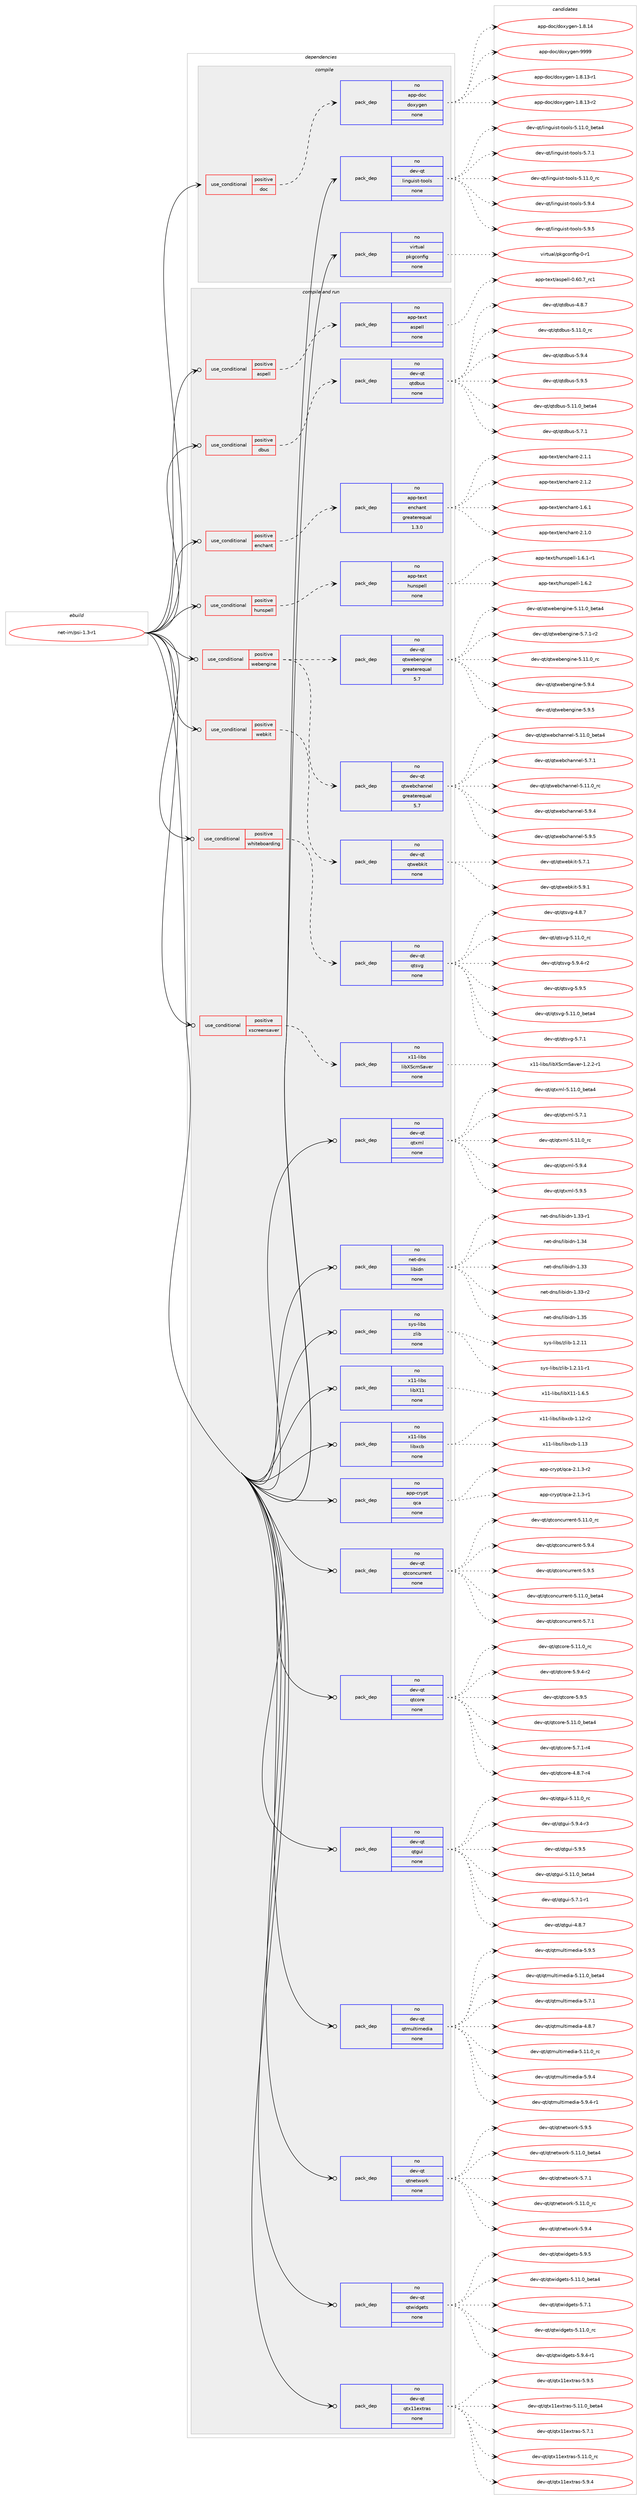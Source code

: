 digraph prolog {

# *************
# Graph options
# *************

newrank=true;
concentrate=true;
compound=true;
graph [rankdir=LR,fontname=Helvetica,fontsize=10,ranksep=1.5];#, ranksep=2.5, nodesep=0.2];
edge  [arrowhead=vee];
node  [fontname=Helvetica,fontsize=10];

# **********
# The ebuild
# **********

subgraph cluster_leftcol {
color=gray;
rank=same;
label=<<i>ebuild</i>>;
id [label="net-im/psi-1.3-r1", color=red, width=4, href="../net-im/psi-1.3-r1.svg"];
}

# ****************
# The dependencies
# ****************

subgraph cluster_midcol {
color=gray;
label=<<i>dependencies</i>>;
subgraph cluster_compile {
fillcolor="#eeeeee";
style=filled;
label=<<i>compile</i>>;
subgraph cond492 {
dependency1451 [label=<<TABLE BORDER="0" CELLBORDER="1" CELLSPACING="0" CELLPADDING="4"><TR><TD ROWSPAN="3" CELLPADDING="10">use_conditional</TD></TR><TR><TD>positive</TD></TR><TR><TD>doc</TD></TR></TABLE>>, shape=none, color=red];
subgraph pack938 {
dependency1452 [label=<<TABLE BORDER="0" CELLBORDER="1" CELLSPACING="0" CELLPADDING="4" WIDTH="220"><TR><TD ROWSPAN="6" CELLPADDING="30">pack_dep</TD></TR><TR><TD WIDTH="110">no</TD></TR><TR><TD>app-doc</TD></TR><TR><TD>doxygen</TD></TR><TR><TD>none</TD></TR><TR><TD></TD></TR></TABLE>>, shape=none, color=blue];
}
dependency1451:e -> dependency1452:w [weight=20,style="dashed",arrowhead="vee"];
}
id:e -> dependency1451:w [weight=20,style="solid",arrowhead="vee"];
subgraph pack939 {
dependency1453 [label=<<TABLE BORDER="0" CELLBORDER="1" CELLSPACING="0" CELLPADDING="4" WIDTH="220"><TR><TD ROWSPAN="6" CELLPADDING="30">pack_dep</TD></TR><TR><TD WIDTH="110">no</TD></TR><TR><TD>dev-qt</TD></TR><TR><TD>linguist-tools</TD></TR><TR><TD>none</TD></TR><TR><TD></TD></TR></TABLE>>, shape=none, color=blue];
}
id:e -> dependency1453:w [weight=20,style="solid",arrowhead="vee"];
subgraph pack940 {
dependency1454 [label=<<TABLE BORDER="0" CELLBORDER="1" CELLSPACING="0" CELLPADDING="4" WIDTH="220"><TR><TD ROWSPAN="6" CELLPADDING="30">pack_dep</TD></TR><TR><TD WIDTH="110">no</TD></TR><TR><TD>virtual</TD></TR><TR><TD>pkgconfig</TD></TR><TR><TD>none</TD></TR><TR><TD></TD></TR></TABLE>>, shape=none, color=blue];
}
id:e -> dependency1454:w [weight=20,style="solid",arrowhead="vee"];
}
subgraph cluster_compileandrun {
fillcolor="#eeeeee";
style=filled;
label=<<i>compile and run</i>>;
subgraph cond493 {
dependency1455 [label=<<TABLE BORDER="0" CELLBORDER="1" CELLSPACING="0" CELLPADDING="4"><TR><TD ROWSPAN="3" CELLPADDING="10">use_conditional</TD></TR><TR><TD>positive</TD></TR><TR><TD>aspell</TD></TR></TABLE>>, shape=none, color=red];
subgraph pack941 {
dependency1456 [label=<<TABLE BORDER="0" CELLBORDER="1" CELLSPACING="0" CELLPADDING="4" WIDTH="220"><TR><TD ROWSPAN="6" CELLPADDING="30">pack_dep</TD></TR><TR><TD WIDTH="110">no</TD></TR><TR><TD>app-text</TD></TR><TR><TD>aspell</TD></TR><TR><TD>none</TD></TR><TR><TD></TD></TR></TABLE>>, shape=none, color=blue];
}
dependency1455:e -> dependency1456:w [weight=20,style="dashed",arrowhead="vee"];
}
id:e -> dependency1455:w [weight=20,style="solid",arrowhead="odotvee"];
subgraph cond494 {
dependency1457 [label=<<TABLE BORDER="0" CELLBORDER="1" CELLSPACING="0" CELLPADDING="4"><TR><TD ROWSPAN="3" CELLPADDING="10">use_conditional</TD></TR><TR><TD>positive</TD></TR><TR><TD>dbus</TD></TR></TABLE>>, shape=none, color=red];
subgraph pack942 {
dependency1458 [label=<<TABLE BORDER="0" CELLBORDER="1" CELLSPACING="0" CELLPADDING="4" WIDTH="220"><TR><TD ROWSPAN="6" CELLPADDING="30">pack_dep</TD></TR><TR><TD WIDTH="110">no</TD></TR><TR><TD>dev-qt</TD></TR><TR><TD>qtdbus</TD></TR><TR><TD>none</TD></TR><TR><TD></TD></TR></TABLE>>, shape=none, color=blue];
}
dependency1457:e -> dependency1458:w [weight=20,style="dashed",arrowhead="vee"];
}
id:e -> dependency1457:w [weight=20,style="solid",arrowhead="odotvee"];
subgraph cond495 {
dependency1459 [label=<<TABLE BORDER="0" CELLBORDER="1" CELLSPACING="0" CELLPADDING="4"><TR><TD ROWSPAN="3" CELLPADDING="10">use_conditional</TD></TR><TR><TD>positive</TD></TR><TR><TD>enchant</TD></TR></TABLE>>, shape=none, color=red];
subgraph pack943 {
dependency1460 [label=<<TABLE BORDER="0" CELLBORDER="1" CELLSPACING="0" CELLPADDING="4" WIDTH="220"><TR><TD ROWSPAN="6" CELLPADDING="30">pack_dep</TD></TR><TR><TD WIDTH="110">no</TD></TR><TR><TD>app-text</TD></TR><TR><TD>enchant</TD></TR><TR><TD>greaterequal</TD></TR><TR><TD>1.3.0</TD></TR></TABLE>>, shape=none, color=blue];
}
dependency1459:e -> dependency1460:w [weight=20,style="dashed",arrowhead="vee"];
}
id:e -> dependency1459:w [weight=20,style="solid",arrowhead="odotvee"];
subgraph cond496 {
dependency1461 [label=<<TABLE BORDER="0" CELLBORDER="1" CELLSPACING="0" CELLPADDING="4"><TR><TD ROWSPAN="3" CELLPADDING="10">use_conditional</TD></TR><TR><TD>positive</TD></TR><TR><TD>hunspell</TD></TR></TABLE>>, shape=none, color=red];
subgraph pack944 {
dependency1462 [label=<<TABLE BORDER="0" CELLBORDER="1" CELLSPACING="0" CELLPADDING="4" WIDTH="220"><TR><TD ROWSPAN="6" CELLPADDING="30">pack_dep</TD></TR><TR><TD WIDTH="110">no</TD></TR><TR><TD>app-text</TD></TR><TR><TD>hunspell</TD></TR><TR><TD>none</TD></TR><TR><TD></TD></TR></TABLE>>, shape=none, color=blue];
}
dependency1461:e -> dependency1462:w [weight=20,style="dashed",arrowhead="vee"];
}
id:e -> dependency1461:w [weight=20,style="solid",arrowhead="odotvee"];
subgraph cond497 {
dependency1463 [label=<<TABLE BORDER="0" CELLBORDER="1" CELLSPACING="0" CELLPADDING="4"><TR><TD ROWSPAN="3" CELLPADDING="10">use_conditional</TD></TR><TR><TD>positive</TD></TR><TR><TD>webengine</TD></TR></TABLE>>, shape=none, color=red];
subgraph pack945 {
dependency1464 [label=<<TABLE BORDER="0" CELLBORDER="1" CELLSPACING="0" CELLPADDING="4" WIDTH="220"><TR><TD ROWSPAN="6" CELLPADDING="30">pack_dep</TD></TR><TR><TD WIDTH="110">no</TD></TR><TR><TD>dev-qt</TD></TR><TR><TD>qtwebchannel</TD></TR><TR><TD>greaterequal</TD></TR><TR><TD>5.7</TD></TR></TABLE>>, shape=none, color=blue];
}
dependency1463:e -> dependency1464:w [weight=20,style="dashed",arrowhead="vee"];
subgraph pack946 {
dependency1465 [label=<<TABLE BORDER="0" CELLBORDER="1" CELLSPACING="0" CELLPADDING="4" WIDTH="220"><TR><TD ROWSPAN="6" CELLPADDING="30">pack_dep</TD></TR><TR><TD WIDTH="110">no</TD></TR><TR><TD>dev-qt</TD></TR><TR><TD>qtwebengine</TD></TR><TR><TD>greaterequal</TD></TR><TR><TD>5.7</TD></TR></TABLE>>, shape=none, color=blue];
}
dependency1463:e -> dependency1465:w [weight=20,style="dashed",arrowhead="vee"];
}
id:e -> dependency1463:w [weight=20,style="solid",arrowhead="odotvee"];
subgraph cond498 {
dependency1466 [label=<<TABLE BORDER="0" CELLBORDER="1" CELLSPACING="0" CELLPADDING="4"><TR><TD ROWSPAN="3" CELLPADDING="10">use_conditional</TD></TR><TR><TD>positive</TD></TR><TR><TD>webkit</TD></TR></TABLE>>, shape=none, color=red];
subgraph pack947 {
dependency1467 [label=<<TABLE BORDER="0" CELLBORDER="1" CELLSPACING="0" CELLPADDING="4" WIDTH="220"><TR><TD ROWSPAN="6" CELLPADDING="30">pack_dep</TD></TR><TR><TD WIDTH="110">no</TD></TR><TR><TD>dev-qt</TD></TR><TR><TD>qtwebkit</TD></TR><TR><TD>none</TD></TR><TR><TD></TD></TR></TABLE>>, shape=none, color=blue];
}
dependency1466:e -> dependency1467:w [weight=20,style="dashed",arrowhead="vee"];
}
id:e -> dependency1466:w [weight=20,style="solid",arrowhead="odotvee"];
subgraph cond499 {
dependency1468 [label=<<TABLE BORDER="0" CELLBORDER="1" CELLSPACING="0" CELLPADDING="4"><TR><TD ROWSPAN="3" CELLPADDING="10">use_conditional</TD></TR><TR><TD>positive</TD></TR><TR><TD>whiteboarding</TD></TR></TABLE>>, shape=none, color=red];
subgraph pack948 {
dependency1469 [label=<<TABLE BORDER="0" CELLBORDER="1" CELLSPACING="0" CELLPADDING="4" WIDTH="220"><TR><TD ROWSPAN="6" CELLPADDING="30">pack_dep</TD></TR><TR><TD WIDTH="110">no</TD></TR><TR><TD>dev-qt</TD></TR><TR><TD>qtsvg</TD></TR><TR><TD>none</TD></TR><TR><TD></TD></TR></TABLE>>, shape=none, color=blue];
}
dependency1468:e -> dependency1469:w [weight=20,style="dashed",arrowhead="vee"];
}
id:e -> dependency1468:w [weight=20,style="solid",arrowhead="odotvee"];
subgraph cond500 {
dependency1470 [label=<<TABLE BORDER="0" CELLBORDER="1" CELLSPACING="0" CELLPADDING="4"><TR><TD ROWSPAN="3" CELLPADDING="10">use_conditional</TD></TR><TR><TD>positive</TD></TR><TR><TD>xscreensaver</TD></TR></TABLE>>, shape=none, color=red];
subgraph pack949 {
dependency1471 [label=<<TABLE BORDER="0" CELLBORDER="1" CELLSPACING="0" CELLPADDING="4" WIDTH="220"><TR><TD ROWSPAN="6" CELLPADDING="30">pack_dep</TD></TR><TR><TD WIDTH="110">no</TD></TR><TR><TD>x11-libs</TD></TR><TR><TD>libXScrnSaver</TD></TR><TR><TD>none</TD></TR><TR><TD></TD></TR></TABLE>>, shape=none, color=blue];
}
dependency1470:e -> dependency1471:w [weight=20,style="dashed",arrowhead="vee"];
}
id:e -> dependency1470:w [weight=20,style="solid",arrowhead="odotvee"];
subgraph pack950 {
dependency1472 [label=<<TABLE BORDER="0" CELLBORDER="1" CELLSPACING="0" CELLPADDING="4" WIDTH="220"><TR><TD ROWSPAN="6" CELLPADDING="30">pack_dep</TD></TR><TR><TD WIDTH="110">no</TD></TR><TR><TD>app-crypt</TD></TR><TR><TD>qca</TD></TR><TR><TD>none</TD></TR><TR><TD></TD></TR></TABLE>>, shape=none, color=blue];
}
id:e -> dependency1472:w [weight=20,style="solid",arrowhead="odotvee"];
subgraph pack951 {
dependency1473 [label=<<TABLE BORDER="0" CELLBORDER="1" CELLSPACING="0" CELLPADDING="4" WIDTH="220"><TR><TD ROWSPAN="6" CELLPADDING="30">pack_dep</TD></TR><TR><TD WIDTH="110">no</TD></TR><TR><TD>dev-qt</TD></TR><TR><TD>qtconcurrent</TD></TR><TR><TD>none</TD></TR><TR><TD></TD></TR></TABLE>>, shape=none, color=blue];
}
id:e -> dependency1473:w [weight=20,style="solid",arrowhead="odotvee"];
subgraph pack952 {
dependency1474 [label=<<TABLE BORDER="0" CELLBORDER="1" CELLSPACING="0" CELLPADDING="4" WIDTH="220"><TR><TD ROWSPAN="6" CELLPADDING="30">pack_dep</TD></TR><TR><TD WIDTH="110">no</TD></TR><TR><TD>dev-qt</TD></TR><TR><TD>qtcore</TD></TR><TR><TD>none</TD></TR><TR><TD></TD></TR></TABLE>>, shape=none, color=blue];
}
id:e -> dependency1474:w [weight=20,style="solid",arrowhead="odotvee"];
subgraph pack953 {
dependency1475 [label=<<TABLE BORDER="0" CELLBORDER="1" CELLSPACING="0" CELLPADDING="4" WIDTH="220"><TR><TD ROWSPAN="6" CELLPADDING="30">pack_dep</TD></TR><TR><TD WIDTH="110">no</TD></TR><TR><TD>dev-qt</TD></TR><TR><TD>qtgui</TD></TR><TR><TD>none</TD></TR><TR><TD></TD></TR></TABLE>>, shape=none, color=blue];
}
id:e -> dependency1475:w [weight=20,style="solid",arrowhead="odotvee"];
subgraph pack954 {
dependency1476 [label=<<TABLE BORDER="0" CELLBORDER="1" CELLSPACING="0" CELLPADDING="4" WIDTH="220"><TR><TD ROWSPAN="6" CELLPADDING="30">pack_dep</TD></TR><TR><TD WIDTH="110">no</TD></TR><TR><TD>dev-qt</TD></TR><TR><TD>qtmultimedia</TD></TR><TR><TD>none</TD></TR><TR><TD></TD></TR></TABLE>>, shape=none, color=blue];
}
id:e -> dependency1476:w [weight=20,style="solid",arrowhead="odotvee"];
subgraph pack955 {
dependency1477 [label=<<TABLE BORDER="0" CELLBORDER="1" CELLSPACING="0" CELLPADDING="4" WIDTH="220"><TR><TD ROWSPAN="6" CELLPADDING="30">pack_dep</TD></TR><TR><TD WIDTH="110">no</TD></TR><TR><TD>dev-qt</TD></TR><TR><TD>qtnetwork</TD></TR><TR><TD>none</TD></TR><TR><TD></TD></TR></TABLE>>, shape=none, color=blue];
}
id:e -> dependency1477:w [weight=20,style="solid",arrowhead="odotvee"];
subgraph pack956 {
dependency1478 [label=<<TABLE BORDER="0" CELLBORDER="1" CELLSPACING="0" CELLPADDING="4" WIDTH="220"><TR><TD ROWSPAN="6" CELLPADDING="30">pack_dep</TD></TR><TR><TD WIDTH="110">no</TD></TR><TR><TD>dev-qt</TD></TR><TR><TD>qtwidgets</TD></TR><TR><TD>none</TD></TR><TR><TD></TD></TR></TABLE>>, shape=none, color=blue];
}
id:e -> dependency1478:w [weight=20,style="solid",arrowhead="odotvee"];
subgraph pack957 {
dependency1479 [label=<<TABLE BORDER="0" CELLBORDER="1" CELLSPACING="0" CELLPADDING="4" WIDTH="220"><TR><TD ROWSPAN="6" CELLPADDING="30">pack_dep</TD></TR><TR><TD WIDTH="110">no</TD></TR><TR><TD>dev-qt</TD></TR><TR><TD>qtx11extras</TD></TR><TR><TD>none</TD></TR><TR><TD></TD></TR></TABLE>>, shape=none, color=blue];
}
id:e -> dependency1479:w [weight=20,style="solid",arrowhead="odotvee"];
subgraph pack958 {
dependency1480 [label=<<TABLE BORDER="0" CELLBORDER="1" CELLSPACING="0" CELLPADDING="4" WIDTH="220"><TR><TD ROWSPAN="6" CELLPADDING="30">pack_dep</TD></TR><TR><TD WIDTH="110">no</TD></TR><TR><TD>dev-qt</TD></TR><TR><TD>qtxml</TD></TR><TR><TD>none</TD></TR><TR><TD></TD></TR></TABLE>>, shape=none, color=blue];
}
id:e -> dependency1480:w [weight=20,style="solid",arrowhead="odotvee"];
subgraph pack959 {
dependency1481 [label=<<TABLE BORDER="0" CELLBORDER="1" CELLSPACING="0" CELLPADDING="4" WIDTH="220"><TR><TD ROWSPAN="6" CELLPADDING="30">pack_dep</TD></TR><TR><TD WIDTH="110">no</TD></TR><TR><TD>net-dns</TD></TR><TR><TD>libidn</TD></TR><TR><TD>none</TD></TR><TR><TD></TD></TR></TABLE>>, shape=none, color=blue];
}
id:e -> dependency1481:w [weight=20,style="solid",arrowhead="odotvee"];
subgraph pack960 {
dependency1482 [label=<<TABLE BORDER="0" CELLBORDER="1" CELLSPACING="0" CELLPADDING="4" WIDTH="220"><TR><TD ROWSPAN="6" CELLPADDING="30">pack_dep</TD></TR><TR><TD WIDTH="110">no</TD></TR><TR><TD>sys-libs</TD></TR><TR><TD>zlib</TD></TR><TR><TD>none</TD></TR><TR><TD></TD></TR></TABLE>>, shape=none, color=blue];
}
id:e -> dependency1482:w [weight=20,style="solid",arrowhead="odotvee"];
subgraph pack961 {
dependency1483 [label=<<TABLE BORDER="0" CELLBORDER="1" CELLSPACING="0" CELLPADDING="4" WIDTH="220"><TR><TD ROWSPAN="6" CELLPADDING="30">pack_dep</TD></TR><TR><TD WIDTH="110">no</TD></TR><TR><TD>x11-libs</TD></TR><TR><TD>libX11</TD></TR><TR><TD>none</TD></TR><TR><TD></TD></TR></TABLE>>, shape=none, color=blue];
}
id:e -> dependency1483:w [weight=20,style="solid",arrowhead="odotvee"];
subgraph pack962 {
dependency1484 [label=<<TABLE BORDER="0" CELLBORDER="1" CELLSPACING="0" CELLPADDING="4" WIDTH="220"><TR><TD ROWSPAN="6" CELLPADDING="30">pack_dep</TD></TR><TR><TD WIDTH="110">no</TD></TR><TR><TD>x11-libs</TD></TR><TR><TD>libxcb</TD></TR><TR><TD>none</TD></TR><TR><TD></TD></TR></TABLE>>, shape=none, color=blue];
}
id:e -> dependency1484:w [weight=20,style="solid",arrowhead="odotvee"];
}
subgraph cluster_run {
fillcolor="#eeeeee";
style=filled;
label=<<i>run</i>>;
}
}

# **************
# The candidates
# **************

subgraph cluster_choices {
rank=same;
color=gray;
label=<<i>candidates</i>>;

subgraph choice938 {
color=black;
nodesep=1;
choice97112112451001119947100111120121103101110454946564649514511449 [label="app-doc/doxygen-1.8.13-r1", color=red, width=4,href="../app-doc/doxygen-1.8.13-r1.svg"];
choice97112112451001119947100111120121103101110454946564649514511450 [label="app-doc/doxygen-1.8.13-r2", color=red, width=4,href="../app-doc/doxygen-1.8.13-r2.svg"];
choice9711211245100111994710011112012110310111045494656464952 [label="app-doc/doxygen-1.8.14", color=red, width=4,href="../app-doc/doxygen-1.8.14.svg"];
choice971121124510011199471001111201211031011104557575757 [label="app-doc/doxygen-9999", color=red, width=4,href="../app-doc/doxygen-9999.svg"];
dependency1452:e -> choice97112112451001119947100111120121103101110454946564649514511449:w [style=dotted,weight="100"];
dependency1452:e -> choice97112112451001119947100111120121103101110454946564649514511450:w [style=dotted,weight="100"];
dependency1452:e -> choice9711211245100111994710011112012110310111045494656464952:w [style=dotted,weight="100"];
dependency1452:e -> choice971121124510011199471001111201211031011104557575757:w [style=dotted,weight="100"];
}
subgraph choice939 {
color=black;
nodesep=1;
choice1001011184511311647108105110103117105115116451161111111081154553464949464895981011169752 [label="dev-qt/linguist-tools-5.11.0_beta4", color=red, width=4,href="../dev-qt/linguist-tools-5.11.0_beta4.svg"];
choice100101118451131164710810511010311710511511645116111111108115455346554649 [label="dev-qt/linguist-tools-5.7.1", color=red, width=4,href="../dev-qt/linguist-tools-5.7.1.svg"];
choice100101118451131164710810511010311710511511645116111111108115455346494946489511499 [label="dev-qt/linguist-tools-5.11.0_rc", color=red, width=4,href="../dev-qt/linguist-tools-5.11.0_rc.svg"];
choice100101118451131164710810511010311710511511645116111111108115455346574652 [label="dev-qt/linguist-tools-5.9.4", color=red, width=4,href="../dev-qt/linguist-tools-5.9.4.svg"];
choice100101118451131164710810511010311710511511645116111111108115455346574653 [label="dev-qt/linguist-tools-5.9.5", color=red, width=4,href="../dev-qt/linguist-tools-5.9.5.svg"];
dependency1453:e -> choice1001011184511311647108105110103117105115116451161111111081154553464949464895981011169752:w [style=dotted,weight="100"];
dependency1453:e -> choice100101118451131164710810511010311710511511645116111111108115455346554649:w [style=dotted,weight="100"];
dependency1453:e -> choice100101118451131164710810511010311710511511645116111111108115455346494946489511499:w [style=dotted,weight="100"];
dependency1453:e -> choice100101118451131164710810511010311710511511645116111111108115455346574652:w [style=dotted,weight="100"];
dependency1453:e -> choice100101118451131164710810511010311710511511645116111111108115455346574653:w [style=dotted,weight="100"];
}
subgraph choice940 {
color=black;
nodesep=1;
choice11810511411611797108471121071039911111010210510345484511449 [label="virtual/pkgconfig-0-r1", color=red, width=4,href="../virtual/pkgconfig-0-r1.svg"];
dependency1454:e -> choice11810511411611797108471121071039911111010210510345484511449:w [style=dotted,weight="100"];
}
subgraph choice941 {
color=black;
nodesep=1;
choice9711211245116101120116479711511210110810845484654484655951149949 [label="app-text/aspell-0.60.7_rc1", color=red, width=4,href="../app-text/aspell-0.60.7_rc1.svg"];
dependency1456:e -> choice9711211245116101120116479711511210110810845484654484655951149949:w [style=dotted,weight="100"];
}
subgraph choice942 {
color=black;
nodesep=1;
choice1001011184511311647113116100981171154553464949464895981011169752 [label="dev-qt/qtdbus-5.11.0_beta4", color=red, width=4,href="../dev-qt/qtdbus-5.11.0_beta4.svg"];
choice100101118451131164711311610098117115455346554649 [label="dev-qt/qtdbus-5.7.1", color=red, width=4,href="../dev-qt/qtdbus-5.7.1.svg"];
choice100101118451131164711311610098117115455246564655 [label="dev-qt/qtdbus-4.8.7", color=red, width=4,href="../dev-qt/qtdbus-4.8.7.svg"];
choice100101118451131164711311610098117115455346494946489511499 [label="dev-qt/qtdbus-5.11.0_rc", color=red, width=4,href="../dev-qt/qtdbus-5.11.0_rc.svg"];
choice100101118451131164711311610098117115455346574652 [label="dev-qt/qtdbus-5.9.4", color=red, width=4,href="../dev-qt/qtdbus-5.9.4.svg"];
choice100101118451131164711311610098117115455346574653 [label="dev-qt/qtdbus-5.9.5", color=red, width=4,href="../dev-qt/qtdbus-5.9.5.svg"];
dependency1458:e -> choice1001011184511311647113116100981171154553464949464895981011169752:w [style=dotted,weight="100"];
dependency1458:e -> choice100101118451131164711311610098117115455346554649:w [style=dotted,weight="100"];
dependency1458:e -> choice100101118451131164711311610098117115455246564655:w [style=dotted,weight="100"];
dependency1458:e -> choice100101118451131164711311610098117115455346494946489511499:w [style=dotted,weight="100"];
dependency1458:e -> choice100101118451131164711311610098117115455346574652:w [style=dotted,weight="100"];
dependency1458:e -> choice100101118451131164711311610098117115455346574653:w [style=dotted,weight="100"];
}
subgraph choice943 {
color=black;
nodesep=1;
choice9711211245116101120116471011109910497110116454946544649 [label="app-text/enchant-1.6.1", color=red, width=4,href="../app-text/enchant-1.6.1.svg"];
choice9711211245116101120116471011109910497110116455046494648 [label="app-text/enchant-2.1.0", color=red, width=4,href="../app-text/enchant-2.1.0.svg"];
choice9711211245116101120116471011109910497110116455046494649 [label="app-text/enchant-2.1.1", color=red, width=4,href="../app-text/enchant-2.1.1.svg"];
choice9711211245116101120116471011109910497110116455046494650 [label="app-text/enchant-2.1.2", color=red, width=4,href="../app-text/enchant-2.1.2.svg"];
dependency1460:e -> choice9711211245116101120116471011109910497110116454946544649:w [style=dotted,weight="100"];
dependency1460:e -> choice9711211245116101120116471011109910497110116455046494648:w [style=dotted,weight="100"];
dependency1460:e -> choice9711211245116101120116471011109910497110116455046494649:w [style=dotted,weight="100"];
dependency1460:e -> choice9711211245116101120116471011109910497110116455046494650:w [style=dotted,weight="100"];
}
subgraph choice944 {
color=black;
nodesep=1;
choice9711211245116101120116471041171101151121011081084549465446494511449 [label="app-text/hunspell-1.6.1-r1", color=red, width=4,href="../app-text/hunspell-1.6.1-r1.svg"];
choice971121124511610112011647104117110115112101108108454946544650 [label="app-text/hunspell-1.6.2", color=red, width=4,href="../app-text/hunspell-1.6.2.svg"];
dependency1462:e -> choice9711211245116101120116471041171101151121011081084549465446494511449:w [style=dotted,weight="100"];
dependency1462:e -> choice971121124511610112011647104117110115112101108108454946544650:w [style=dotted,weight="100"];
}
subgraph choice945 {
color=black;
nodesep=1;
choice10010111845113116471131161191019899104971101101011084553464949464895981011169752 [label="dev-qt/qtwebchannel-5.11.0_beta4", color=red, width=4,href="../dev-qt/qtwebchannel-5.11.0_beta4.svg"];
choice1001011184511311647113116119101989910497110110101108455346554649 [label="dev-qt/qtwebchannel-5.7.1", color=red, width=4,href="../dev-qt/qtwebchannel-5.7.1.svg"];
choice1001011184511311647113116119101989910497110110101108455346494946489511499 [label="dev-qt/qtwebchannel-5.11.0_rc", color=red, width=4,href="../dev-qt/qtwebchannel-5.11.0_rc.svg"];
choice1001011184511311647113116119101989910497110110101108455346574652 [label="dev-qt/qtwebchannel-5.9.4", color=red, width=4,href="../dev-qt/qtwebchannel-5.9.4.svg"];
choice1001011184511311647113116119101989910497110110101108455346574653 [label="dev-qt/qtwebchannel-5.9.5", color=red, width=4,href="../dev-qt/qtwebchannel-5.9.5.svg"];
dependency1464:e -> choice10010111845113116471131161191019899104971101101011084553464949464895981011169752:w [style=dotted,weight="100"];
dependency1464:e -> choice1001011184511311647113116119101989910497110110101108455346554649:w [style=dotted,weight="100"];
dependency1464:e -> choice1001011184511311647113116119101989910497110110101108455346494946489511499:w [style=dotted,weight="100"];
dependency1464:e -> choice1001011184511311647113116119101989910497110110101108455346574652:w [style=dotted,weight="100"];
dependency1464:e -> choice1001011184511311647113116119101989910497110110101108455346574653:w [style=dotted,weight="100"];
}
subgraph choice946 {
color=black;
nodesep=1;
choice1001011184511311647113116119101981011101031051101014553464949464895981011169752 [label="dev-qt/qtwebengine-5.11.0_beta4", color=red, width=4,href="../dev-qt/qtwebengine-5.11.0_beta4.svg"];
choice1001011184511311647113116119101981011101031051101014553465546494511450 [label="dev-qt/qtwebengine-5.7.1-r2", color=red, width=4,href="../dev-qt/qtwebengine-5.7.1-r2.svg"];
choice100101118451131164711311611910198101110103105110101455346494946489511499 [label="dev-qt/qtwebengine-5.11.0_rc", color=red, width=4,href="../dev-qt/qtwebengine-5.11.0_rc.svg"];
choice100101118451131164711311611910198101110103105110101455346574652 [label="dev-qt/qtwebengine-5.9.4", color=red, width=4,href="../dev-qt/qtwebengine-5.9.4.svg"];
choice100101118451131164711311611910198101110103105110101455346574653 [label="dev-qt/qtwebengine-5.9.5", color=red, width=4,href="../dev-qt/qtwebengine-5.9.5.svg"];
dependency1465:e -> choice1001011184511311647113116119101981011101031051101014553464949464895981011169752:w [style=dotted,weight="100"];
dependency1465:e -> choice1001011184511311647113116119101981011101031051101014553465546494511450:w [style=dotted,weight="100"];
dependency1465:e -> choice100101118451131164711311611910198101110103105110101455346494946489511499:w [style=dotted,weight="100"];
dependency1465:e -> choice100101118451131164711311611910198101110103105110101455346574652:w [style=dotted,weight="100"];
dependency1465:e -> choice100101118451131164711311611910198101110103105110101455346574653:w [style=dotted,weight="100"];
}
subgraph choice947 {
color=black;
nodesep=1;
choice100101118451131164711311611910198107105116455346554649 [label="dev-qt/qtwebkit-5.7.1", color=red, width=4,href="../dev-qt/qtwebkit-5.7.1.svg"];
choice100101118451131164711311611910198107105116455346574649 [label="dev-qt/qtwebkit-5.9.1", color=red, width=4,href="../dev-qt/qtwebkit-5.9.1.svg"];
dependency1467:e -> choice100101118451131164711311611910198107105116455346554649:w [style=dotted,weight="100"];
dependency1467:e -> choice100101118451131164711311611910198107105116455346574649:w [style=dotted,weight="100"];
}
subgraph choice948 {
color=black;
nodesep=1;
choice10010111845113116471131161151181034553464949464895981011169752 [label="dev-qt/qtsvg-5.11.0_beta4", color=red, width=4,href="../dev-qt/qtsvg-5.11.0_beta4.svg"];
choice1001011184511311647113116115118103455346554649 [label="dev-qt/qtsvg-5.7.1", color=red, width=4,href="../dev-qt/qtsvg-5.7.1.svg"];
choice1001011184511311647113116115118103455246564655 [label="dev-qt/qtsvg-4.8.7", color=red, width=4,href="../dev-qt/qtsvg-4.8.7.svg"];
choice1001011184511311647113116115118103455346494946489511499 [label="dev-qt/qtsvg-5.11.0_rc", color=red, width=4,href="../dev-qt/qtsvg-5.11.0_rc.svg"];
choice10010111845113116471131161151181034553465746524511450 [label="dev-qt/qtsvg-5.9.4-r2", color=red, width=4,href="../dev-qt/qtsvg-5.9.4-r2.svg"];
choice1001011184511311647113116115118103455346574653 [label="dev-qt/qtsvg-5.9.5", color=red, width=4,href="../dev-qt/qtsvg-5.9.5.svg"];
dependency1469:e -> choice10010111845113116471131161151181034553464949464895981011169752:w [style=dotted,weight="100"];
dependency1469:e -> choice1001011184511311647113116115118103455346554649:w [style=dotted,weight="100"];
dependency1469:e -> choice1001011184511311647113116115118103455246564655:w [style=dotted,weight="100"];
dependency1469:e -> choice1001011184511311647113116115118103455346494946489511499:w [style=dotted,weight="100"];
dependency1469:e -> choice10010111845113116471131161151181034553465746524511450:w [style=dotted,weight="100"];
dependency1469:e -> choice1001011184511311647113116115118103455346574653:w [style=dotted,weight="100"];
}
subgraph choice949 {
color=black;
nodesep=1;
choice12049494510810598115471081059888839911411083971181011144549465046504511449 [label="x11-libs/libXScrnSaver-1.2.2-r1", color=red, width=4,href="../x11-libs/libXScrnSaver-1.2.2-r1.svg"];
dependency1471:e -> choice12049494510810598115471081059888839911411083971181011144549465046504511449:w [style=dotted,weight="100"];
}
subgraph choice950 {
color=black;
nodesep=1;
choice9711211245991141211121164711399974550464946514511449 [label="app-crypt/qca-2.1.3-r1", color=red, width=4,href="../app-crypt/qca-2.1.3-r1.svg"];
choice9711211245991141211121164711399974550464946514511450 [label="app-crypt/qca-2.1.3-r2", color=red, width=4,href="../app-crypt/qca-2.1.3-r2.svg"];
dependency1472:e -> choice9711211245991141211121164711399974550464946514511449:w [style=dotted,weight="100"];
dependency1472:e -> choice9711211245991141211121164711399974550464946514511450:w [style=dotted,weight="100"];
}
subgraph choice951 {
color=black;
nodesep=1;
choice100101118451131164711311699111110991171141141011101164553464949464895981011169752 [label="dev-qt/qtconcurrent-5.11.0_beta4", color=red, width=4,href="../dev-qt/qtconcurrent-5.11.0_beta4.svg"];
choice10010111845113116471131169911111099117114114101110116455346554649 [label="dev-qt/qtconcurrent-5.7.1", color=red, width=4,href="../dev-qt/qtconcurrent-5.7.1.svg"];
choice10010111845113116471131169911111099117114114101110116455346494946489511499 [label="dev-qt/qtconcurrent-5.11.0_rc", color=red, width=4,href="../dev-qt/qtconcurrent-5.11.0_rc.svg"];
choice10010111845113116471131169911111099117114114101110116455346574652 [label="dev-qt/qtconcurrent-5.9.4", color=red, width=4,href="../dev-qt/qtconcurrent-5.9.4.svg"];
choice10010111845113116471131169911111099117114114101110116455346574653 [label="dev-qt/qtconcurrent-5.9.5", color=red, width=4,href="../dev-qt/qtconcurrent-5.9.5.svg"];
dependency1473:e -> choice100101118451131164711311699111110991171141141011101164553464949464895981011169752:w [style=dotted,weight="100"];
dependency1473:e -> choice10010111845113116471131169911111099117114114101110116455346554649:w [style=dotted,weight="100"];
dependency1473:e -> choice10010111845113116471131169911111099117114114101110116455346494946489511499:w [style=dotted,weight="100"];
dependency1473:e -> choice10010111845113116471131169911111099117114114101110116455346574652:w [style=dotted,weight="100"];
dependency1473:e -> choice10010111845113116471131169911111099117114114101110116455346574653:w [style=dotted,weight="100"];
}
subgraph choice952 {
color=black;
nodesep=1;
choice1001011184511311647113116991111141014553464949464895981011169752 [label="dev-qt/qtcore-5.11.0_beta4", color=red, width=4,href="../dev-qt/qtcore-5.11.0_beta4.svg"];
choice1001011184511311647113116991111141014553465546494511452 [label="dev-qt/qtcore-5.7.1-r4", color=red, width=4,href="../dev-qt/qtcore-5.7.1-r4.svg"];
choice1001011184511311647113116991111141014552465646554511452 [label="dev-qt/qtcore-4.8.7-r4", color=red, width=4,href="../dev-qt/qtcore-4.8.7-r4.svg"];
choice100101118451131164711311699111114101455346494946489511499 [label="dev-qt/qtcore-5.11.0_rc", color=red, width=4,href="../dev-qt/qtcore-5.11.0_rc.svg"];
choice1001011184511311647113116991111141014553465746524511450 [label="dev-qt/qtcore-5.9.4-r2", color=red, width=4,href="../dev-qt/qtcore-5.9.4-r2.svg"];
choice100101118451131164711311699111114101455346574653 [label="dev-qt/qtcore-5.9.5", color=red, width=4,href="../dev-qt/qtcore-5.9.5.svg"];
dependency1474:e -> choice1001011184511311647113116991111141014553464949464895981011169752:w [style=dotted,weight="100"];
dependency1474:e -> choice1001011184511311647113116991111141014553465546494511452:w [style=dotted,weight="100"];
dependency1474:e -> choice1001011184511311647113116991111141014552465646554511452:w [style=dotted,weight="100"];
dependency1474:e -> choice100101118451131164711311699111114101455346494946489511499:w [style=dotted,weight="100"];
dependency1474:e -> choice1001011184511311647113116991111141014553465746524511450:w [style=dotted,weight="100"];
dependency1474:e -> choice100101118451131164711311699111114101455346574653:w [style=dotted,weight="100"];
}
subgraph choice953 {
color=black;
nodesep=1;
choice10010111845113116471131161031171054553464949464895981011169752 [label="dev-qt/qtgui-5.11.0_beta4", color=red, width=4,href="../dev-qt/qtgui-5.11.0_beta4.svg"];
choice10010111845113116471131161031171054553465546494511449 [label="dev-qt/qtgui-5.7.1-r1", color=red, width=4,href="../dev-qt/qtgui-5.7.1-r1.svg"];
choice1001011184511311647113116103117105455246564655 [label="dev-qt/qtgui-4.8.7", color=red, width=4,href="../dev-qt/qtgui-4.8.7.svg"];
choice1001011184511311647113116103117105455346494946489511499 [label="dev-qt/qtgui-5.11.0_rc", color=red, width=4,href="../dev-qt/qtgui-5.11.0_rc.svg"];
choice10010111845113116471131161031171054553465746524511451 [label="dev-qt/qtgui-5.9.4-r3", color=red, width=4,href="../dev-qt/qtgui-5.9.4-r3.svg"];
choice1001011184511311647113116103117105455346574653 [label="dev-qt/qtgui-5.9.5", color=red, width=4,href="../dev-qt/qtgui-5.9.5.svg"];
dependency1475:e -> choice10010111845113116471131161031171054553464949464895981011169752:w [style=dotted,weight="100"];
dependency1475:e -> choice10010111845113116471131161031171054553465546494511449:w [style=dotted,weight="100"];
dependency1475:e -> choice1001011184511311647113116103117105455246564655:w [style=dotted,weight="100"];
dependency1475:e -> choice1001011184511311647113116103117105455346494946489511499:w [style=dotted,weight="100"];
dependency1475:e -> choice10010111845113116471131161031171054553465746524511451:w [style=dotted,weight="100"];
dependency1475:e -> choice1001011184511311647113116103117105455346574653:w [style=dotted,weight="100"];
}
subgraph choice954 {
color=black;
nodesep=1;
choice1001011184511311647113116109117108116105109101100105974553464949464895981011169752 [label="dev-qt/qtmultimedia-5.11.0_beta4", color=red, width=4,href="../dev-qt/qtmultimedia-5.11.0_beta4.svg"];
choice100101118451131164711311610911710811610510910110010597455346554649 [label="dev-qt/qtmultimedia-5.7.1", color=red, width=4,href="../dev-qt/qtmultimedia-5.7.1.svg"];
choice100101118451131164711311610911710811610510910110010597455246564655 [label="dev-qt/qtmultimedia-4.8.7", color=red, width=4,href="../dev-qt/qtmultimedia-4.8.7.svg"];
choice100101118451131164711311610911710811610510910110010597455346494946489511499 [label="dev-qt/qtmultimedia-5.11.0_rc", color=red, width=4,href="../dev-qt/qtmultimedia-5.11.0_rc.svg"];
choice100101118451131164711311610911710811610510910110010597455346574652 [label="dev-qt/qtmultimedia-5.9.4", color=red, width=4,href="../dev-qt/qtmultimedia-5.9.4.svg"];
choice1001011184511311647113116109117108116105109101100105974553465746524511449 [label="dev-qt/qtmultimedia-5.9.4-r1", color=red, width=4,href="../dev-qt/qtmultimedia-5.9.4-r1.svg"];
choice100101118451131164711311610911710811610510910110010597455346574653 [label="dev-qt/qtmultimedia-5.9.5", color=red, width=4,href="../dev-qt/qtmultimedia-5.9.5.svg"];
dependency1476:e -> choice1001011184511311647113116109117108116105109101100105974553464949464895981011169752:w [style=dotted,weight="100"];
dependency1476:e -> choice100101118451131164711311610911710811610510910110010597455346554649:w [style=dotted,weight="100"];
dependency1476:e -> choice100101118451131164711311610911710811610510910110010597455246564655:w [style=dotted,weight="100"];
dependency1476:e -> choice100101118451131164711311610911710811610510910110010597455346494946489511499:w [style=dotted,weight="100"];
dependency1476:e -> choice100101118451131164711311610911710811610510910110010597455346574652:w [style=dotted,weight="100"];
dependency1476:e -> choice1001011184511311647113116109117108116105109101100105974553465746524511449:w [style=dotted,weight="100"];
dependency1476:e -> choice100101118451131164711311610911710811610510910110010597455346574653:w [style=dotted,weight="100"];
}
subgraph choice955 {
color=black;
nodesep=1;
choice10010111845113116471131161101011161191111141074553464949464895981011169752 [label="dev-qt/qtnetwork-5.11.0_beta4", color=red, width=4,href="../dev-qt/qtnetwork-5.11.0_beta4.svg"];
choice1001011184511311647113116110101116119111114107455346554649 [label="dev-qt/qtnetwork-5.7.1", color=red, width=4,href="../dev-qt/qtnetwork-5.7.1.svg"];
choice1001011184511311647113116110101116119111114107455346494946489511499 [label="dev-qt/qtnetwork-5.11.0_rc", color=red, width=4,href="../dev-qt/qtnetwork-5.11.0_rc.svg"];
choice1001011184511311647113116110101116119111114107455346574652 [label="dev-qt/qtnetwork-5.9.4", color=red, width=4,href="../dev-qt/qtnetwork-5.9.4.svg"];
choice1001011184511311647113116110101116119111114107455346574653 [label="dev-qt/qtnetwork-5.9.5", color=red, width=4,href="../dev-qt/qtnetwork-5.9.5.svg"];
dependency1477:e -> choice10010111845113116471131161101011161191111141074553464949464895981011169752:w [style=dotted,weight="100"];
dependency1477:e -> choice1001011184511311647113116110101116119111114107455346554649:w [style=dotted,weight="100"];
dependency1477:e -> choice1001011184511311647113116110101116119111114107455346494946489511499:w [style=dotted,weight="100"];
dependency1477:e -> choice1001011184511311647113116110101116119111114107455346574652:w [style=dotted,weight="100"];
dependency1477:e -> choice1001011184511311647113116110101116119111114107455346574653:w [style=dotted,weight="100"];
}
subgraph choice956 {
color=black;
nodesep=1;
choice10010111845113116471131161191051001031011161154553464949464895981011169752 [label="dev-qt/qtwidgets-5.11.0_beta4", color=red, width=4,href="../dev-qt/qtwidgets-5.11.0_beta4.svg"];
choice1001011184511311647113116119105100103101116115455346554649 [label="dev-qt/qtwidgets-5.7.1", color=red, width=4,href="../dev-qt/qtwidgets-5.7.1.svg"];
choice1001011184511311647113116119105100103101116115455346494946489511499 [label="dev-qt/qtwidgets-5.11.0_rc", color=red, width=4,href="../dev-qt/qtwidgets-5.11.0_rc.svg"];
choice10010111845113116471131161191051001031011161154553465746524511449 [label="dev-qt/qtwidgets-5.9.4-r1", color=red, width=4,href="../dev-qt/qtwidgets-5.9.4-r1.svg"];
choice1001011184511311647113116119105100103101116115455346574653 [label="dev-qt/qtwidgets-5.9.5", color=red, width=4,href="../dev-qt/qtwidgets-5.9.5.svg"];
dependency1478:e -> choice10010111845113116471131161191051001031011161154553464949464895981011169752:w [style=dotted,weight="100"];
dependency1478:e -> choice1001011184511311647113116119105100103101116115455346554649:w [style=dotted,weight="100"];
dependency1478:e -> choice1001011184511311647113116119105100103101116115455346494946489511499:w [style=dotted,weight="100"];
dependency1478:e -> choice10010111845113116471131161191051001031011161154553465746524511449:w [style=dotted,weight="100"];
dependency1478:e -> choice1001011184511311647113116119105100103101116115455346574653:w [style=dotted,weight="100"];
}
subgraph choice957 {
color=black;
nodesep=1;
choice10010111845113116471131161204949101120116114971154553464949464895981011169752 [label="dev-qt/qtx11extras-5.11.0_beta4", color=red, width=4,href="../dev-qt/qtx11extras-5.11.0_beta4.svg"];
choice1001011184511311647113116120494910112011611497115455346554649 [label="dev-qt/qtx11extras-5.7.1", color=red, width=4,href="../dev-qt/qtx11extras-5.7.1.svg"];
choice1001011184511311647113116120494910112011611497115455346494946489511499 [label="dev-qt/qtx11extras-5.11.0_rc", color=red, width=4,href="../dev-qt/qtx11extras-5.11.0_rc.svg"];
choice1001011184511311647113116120494910112011611497115455346574652 [label="dev-qt/qtx11extras-5.9.4", color=red, width=4,href="../dev-qt/qtx11extras-5.9.4.svg"];
choice1001011184511311647113116120494910112011611497115455346574653 [label="dev-qt/qtx11extras-5.9.5", color=red, width=4,href="../dev-qt/qtx11extras-5.9.5.svg"];
dependency1479:e -> choice10010111845113116471131161204949101120116114971154553464949464895981011169752:w [style=dotted,weight="100"];
dependency1479:e -> choice1001011184511311647113116120494910112011611497115455346554649:w [style=dotted,weight="100"];
dependency1479:e -> choice1001011184511311647113116120494910112011611497115455346494946489511499:w [style=dotted,weight="100"];
dependency1479:e -> choice1001011184511311647113116120494910112011611497115455346574652:w [style=dotted,weight="100"];
dependency1479:e -> choice1001011184511311647113116120494910112011611497115455346574653:w [style=dotted,weight="100"];
}
subgraph choice958 {
color=black;
nodesep=1;
choice10010111845113116471131161201091084553464949464895981011169752 [label="dev-qt/qtxml-5.11.0_beta4", color=red, width=4,href="../dev-qt/qtxml-5.11.0_beta4.svg"];
choice1001011184511311647113116120109108455346554649 [label="dev-qt/qtxml-5.7.1", color=red, width=4,href="../dev-qt/qtxml-5.7.1.svg"];
choice1001011184511311647113116120109108455346494946489511499 [label="dev-qt/qtxml-5.11.0_rc", color=red, width=4,href="../dev-qt/qtxml-5.11.0_rc.svg"];
choice1001011184511311647113116120109108455346574652 [label="dev-qt/qtxml-5.9.4", color=red, width=4,href="../dev-qt/qtxml-5.9.4.svg"];
choice1001011184511311647113116120109108455346574653 [label="dev-qt/qtxml-5.9.5", color=red, width=4,href="../dev-qt/qtxml-5.9.5.svg"];
dependency1480:e -> choice10010111845113116471131161201091084553464949464895981011169752:w [style=dotted,weight="100"];
dependency1480:e -> choice1001011184511311647113116120109108455346554649:w [style=dotted,weight="100"];
dependency1480:e -> choice1001011184511311647113116120109108455346494946489511499:w [style=dotted,weight="100"];
dependency1480:e -> choice1001011184511311647113116120109108455346574652:w [style=dotted,weight="100"];
dependency1480:e -> choice1001011184511311647113116120109108455346574653:w [style=dotted,weight="100"];
}
subgraph choice959 {
color=black;
nodesep=1;
choice11010111645100110115471081059810510011045494651514511449 [label="net-dns/libidn-1.33-r1", color=red, width=4,href="../net-dns/libidn-1.33-r1.svg"];
choice1101011164510011011547108105981051001104549465152 [label="net-dns/libidn-1.34", color=red, width=4,href="../net-dns/libidn-1.34.svg"];
choice1101011164510011011547108105981051001104549465151 [label="net-dns/libidn-1.33", color=red, width=4,href="../net-dns/libidn-1.33.svg"];
choice11010111645100110115471081059810510011045494651514511450 [label="net-dns/libidn-1.33-r2", color=red, width=4,href="../net-dns/libidn-1.33-r2.svg"];
choice1101011164510011011547108105981051001104549465153 [label="net-dns/libidn-1.35", color=red, width=4,href="../net-dns/libidn-1.35.svg"];
dependency1481:e -> choice11010111645100110115471081059810510011045494651514511449:w [style=dotted,weight="100"];
dependency1481:e -> choice1101011164510011011547108105981051001104549465152:w [style=dotted,weight="100"];
dependency1481:e -> choice1101011164510011011547108105981051001104549465151:w [style=dotted,weight="100"];
dependency1481:e -> choice11010111645100110115471081059810510011045494651514511450:w [style=dotted,weight="100"];
dependency1481:e -> choice1101011164510011011547108105981051001104549465153:w [style=dotted,weight="100"];
}
subgraph choice960 {
color=black;
nodesep=1;
choice1151211154510810598115471221081059845494650464949 [label="sys-libs/zlib-1.2.11", color=red, width=4,href="../sys-libs/zlib-1.2.11.svg"];
choice11512111545108105981154712210810598454946504649494511449 [label="sys-libs/zlib-1.2.11-r1", color=red, width=4,href="../sys-libs/zlib-1.2.11-r1.svg"];
dependency1482:e -> choice1151211154510810598115471221081059845494650464949:w [style=dotted,weight="100"];
dependency1482:e -> choice11512111545108105981154712210810598454946504649494511449:w [style=dotted,weight="100"];
}
subgraph choice961 {
color=black;
nodesep=1;
choice120494945108105981154710810598884949454946544653 [label="x11-libs/libX11-1.6.5", color=red, width=4,href="../x11-libs/libX11-1.6.5.svg"];
dependency1483:e -> choice120494945108105981154710810598884949454946544653:w [style=dotted,weight="100"];
}
subgraph choice962 {
color=black;
nodesep=1;
choice120494945108105981154710810598120999845494649504511450 [label="x11-libs/libxcb-1.12-r2", color=red, width=4,href="../x11-libs/libxcb-1.12-r2.svg"];
choice12049494510810598115471081059812099984549464951 [label="x11-libs/libxcb-1.13", color=red, width=4,href="../x11-libs/libxcb-1.13.svg"];
dependency1484:e -> choice120494945108105981154710810598120999845494649504511450:w [style=dotted,weight="100"];
dependency1484:e -> choice12049494510810598115471081059812099984549464951:w [style=dotted,weight="100"];
}
}

}
